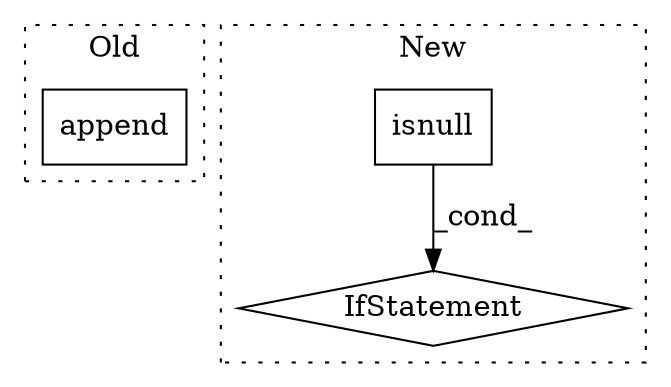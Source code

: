 digraph G {
subgraph cluster0 {
1 [label="append" a="32" s="2427,2449" l="7,1" shape="box"];
label = "Old";
style="dotted";
}
subgraph cluster1 {
2 [label="isnull" a="32" s="2236" l="8" shape="box"];
3 [label="IfStatement" a="25" s="2223,2250" l="4,2" shape="diamond"];
label = "New";
style="dotted";
}
2 -> 3 [label="_cond_"];
}
